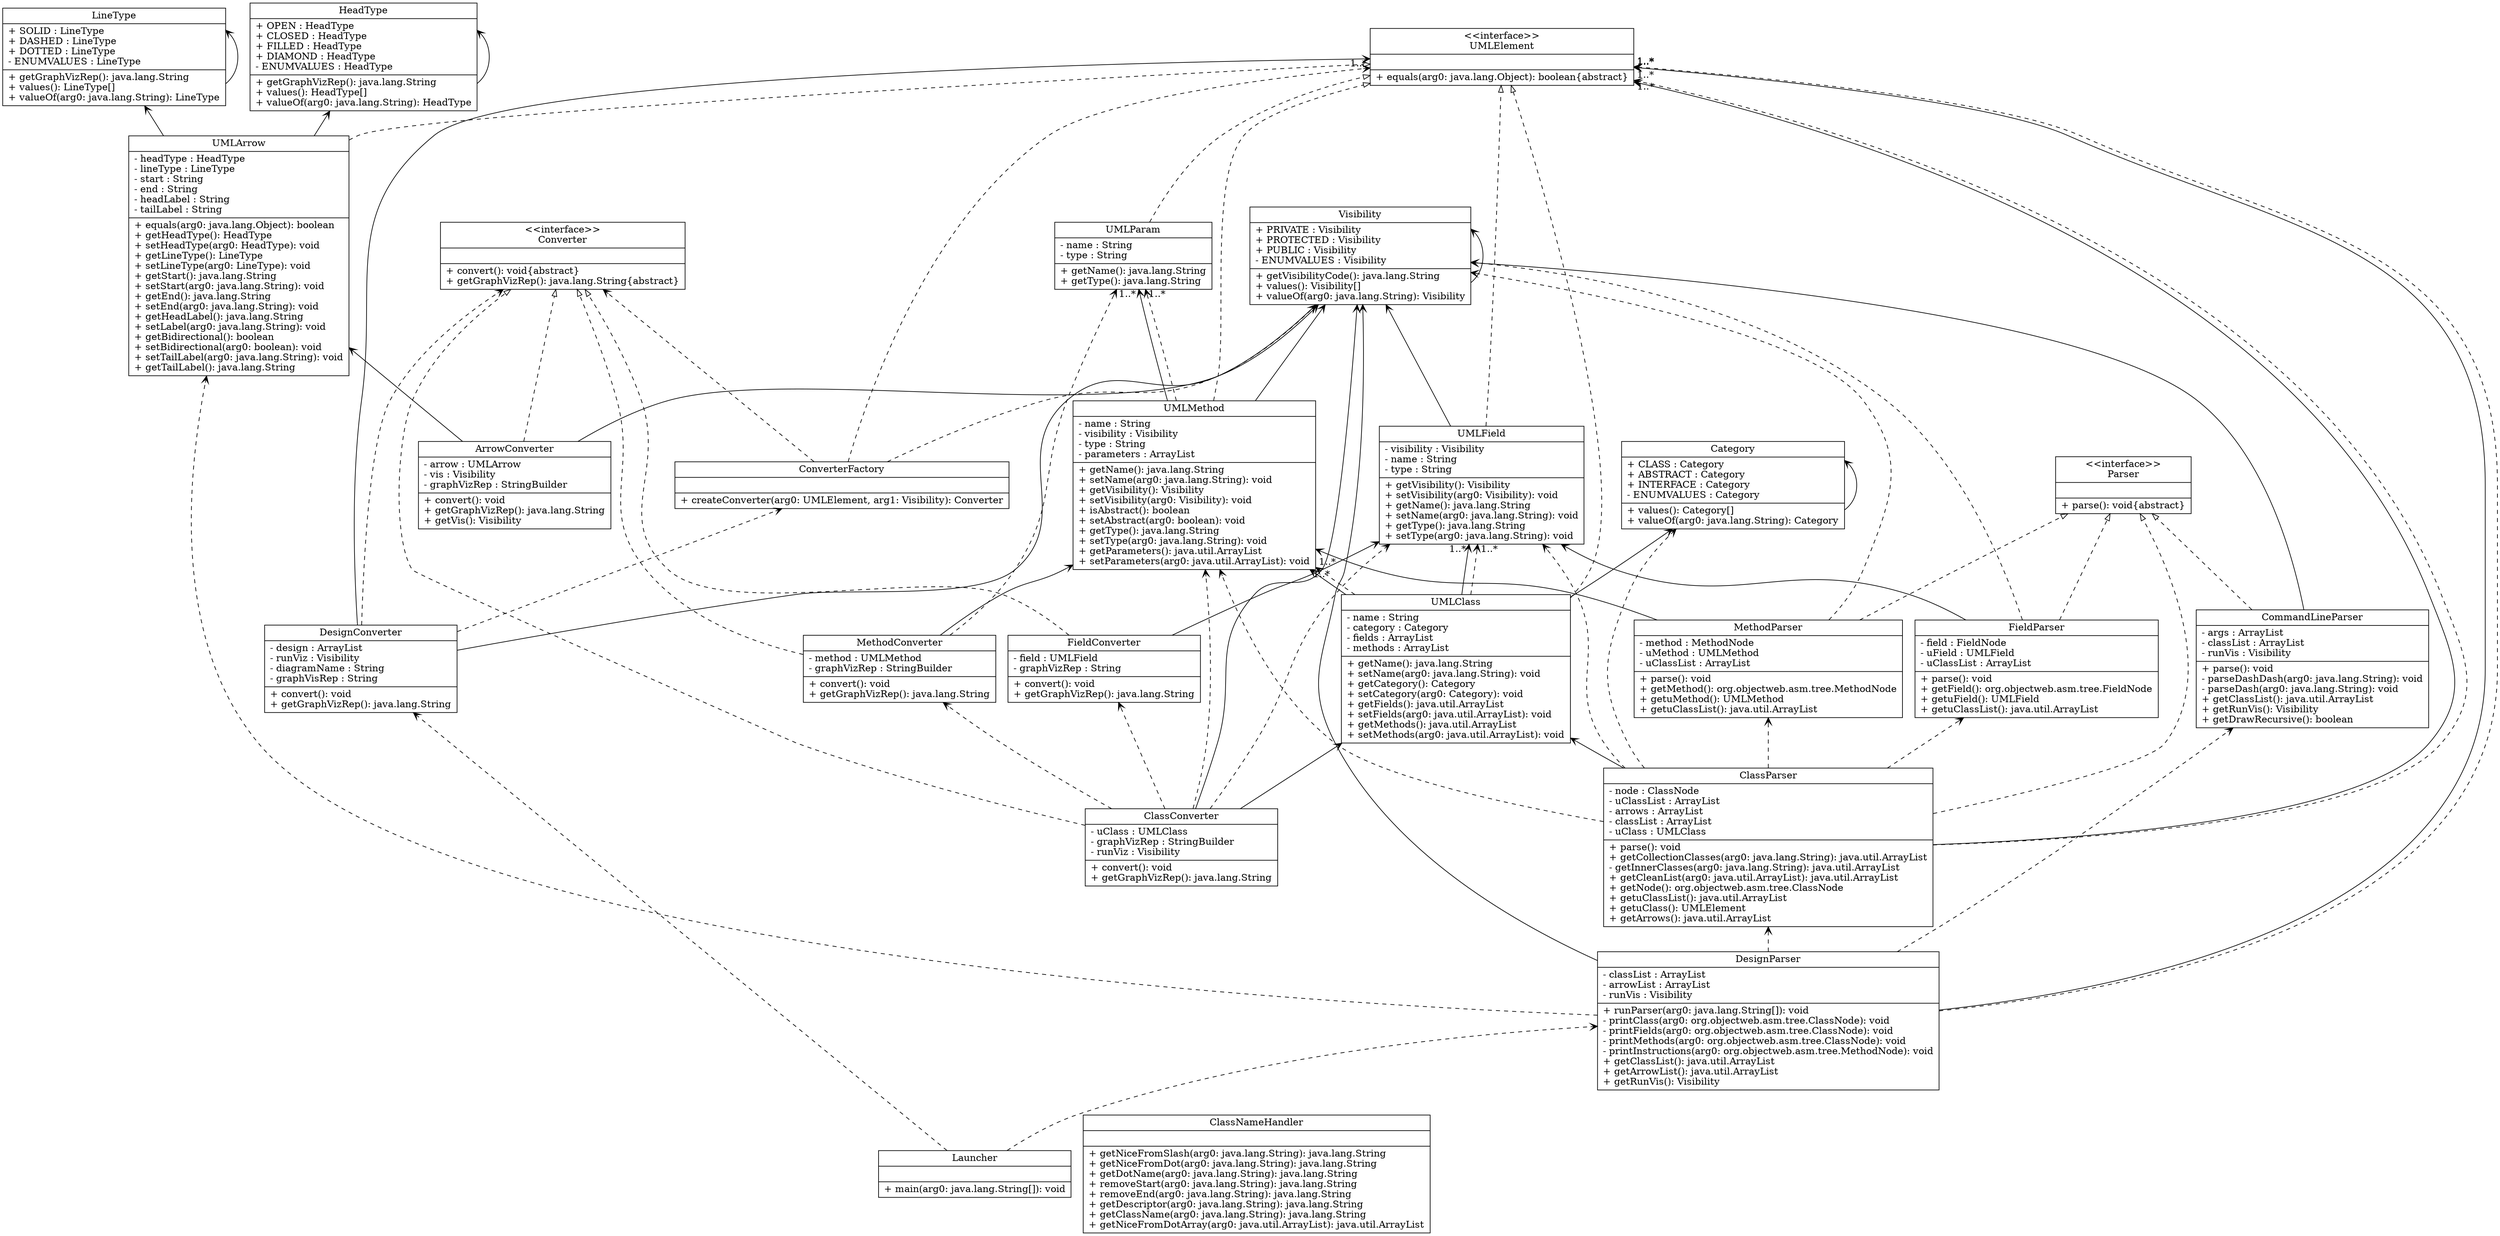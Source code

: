 digraph ILoveThisProject{
rankdir=BT;
ArrowConverter [
 shape="record",
 label="{ArrowConverter | - arrow : UMLArrow\l- vis : Visibility\l- graphVizRep : StringBuilder\l|+ convert(): void\l
+ getGraphVizRep(): java.lang.String\l
+ getVis(): Visibility\l
}" 
];
Category [
 shape="record",
 label="{Category | + CLASS : Category\l+ ABSTRACT : Category\l+ INTERFACE : Category\l- ENUMVALUES : Category\l|+ values(): Category[]\l
+ valueOf(arg0: java.lang.String): Category\l
}" 
];
ClassConverter [
 shape="record",
 label="{ClassConverter | - uClass : UMLClass\l- graphVizRep : StringBuilder\l- runViz : Visibility\l|+ convert(): void\l
+ getGraphVizRep(): java.lang.String\l
}" 
];
ClassParser [
 shape="record",
 label="{ClassParser | - node : ClassNode\l- uClassList : ArrayList\l- arrows : ArrayList\l- classList : ArrayList\l- uClass : UMLClass\l|+ parse(): void\l
+ getCollectionClasses(arg0: java.lang.String): java.util.ArrayList\l
- getInnerClasses(arg0: java.lang.String): java.util.ArrayList\l
+ getCleanList(arg0: java.util.ArrayList): java.util.ArrayList\l
+ getNode(): org.objectweb.asm.tree.ClassNode\l
+ getuClassList(): java.util.ArrayList\l
+ getuClass(): UMLElement\l
+ getArrows(): java.util.ArrayList\l
}" 
];
CommandLineParser [
 shape="record",
 label="{CommandLineParser | - args : ArrayList\l- classList : ArrayList\l- runVis : Visibility\l|+ parse(): void\l
- parseDashDash(arg0: java.lang.String): void\l
- parseDash(arg0: java.lang.String): void\l
+ getClassList(): java.util.ArrayList\l
+ getRunVis(): Visibility\l
+ getDrawRecursive(): boolean\l
}" 
];
Converter [
 shape="record",
 label="{\<\<interface\>\>\n
Converter | |+ convert(): void\{abstract\}\l
+ getGraphVizRep(): java.lang.String\{abstract\}\l
}" 
];
ConverterFactory [
 shape="record",
 label="{ConverterFactory | |+ createConverter(arg0: UMLElement, arg1: Visibility): Converter\l
}" 
];
DesignConverter [
 shape="record",
 label="{DesignConverter | - design : ArrayList\l- runViz : Visibility\l- diagramName : String\l- graphVisRep : String\l|+ convert(): void\l
+ getGraphVizRep(): java.lang.String\l
}" 
];
DesignParser [
 shape="record",
 label="{DesignParser | - classList : ArrayList\l- arrowList : ArrayList\l- runVis : Visibility\l|+ runParser(arg0: java.lang.String[]): void\l
- printClass(arg0: org.objectweb.asm.tree.ClassNode): void\l
- printFields(arg0: org.objectweb.asm.tree.ClassNode): void\l
- printMethods(arg0: org.objectweb.asm.tree.ClassNode): void\l
- printInstructions(arg0: org.objectweb.asm.tree.MethodNode): void\l
+ getClassList(): java.util.ArrayList\l
+ getArrowList(): java.util.ArrayList\l
+ getRunVis(): Visibility\l
}" 
];
FieldParser [
 shape="record",
 label="{FieldParser | - field : FieldNode\l- uField : UMLField\l- uClassList : ArrayList\l|+ parse(): void\l
+ getField(): org.objectweb.asm.tree.FieldNode\l
+ getuField(): UMLField\l
+ getuClassList(): java.util.ArrayList\l
}" 
];
HeadType [
 shape="record",
 label="{HeadType | + OPEN : HeadType\l+ CLOSED : HeadType\l+ FILLED : HeadType\l+ DIAMOND : HeadType\l- ENUMVALUES : HeadType\l|+ getGraphVizRep(): java.lang.String\l
+ values(): HeadType[]\l
+ valueOf(arg0: java.lang.String): HeadType\l
}" 
];
Launcher [
 shape="record",
 label="{Launcher | |+ main(arg0: java.lang.String[]): void\l
}" 
];
LineType [
 shape="record",
 label="{LineType | + SOLID : LineType\l+ DASHED : LineType\l+ DOTTED : LineType\l- ENUMVALUES : LineType\l|+ getGraphVizRep(): java.lang.String\l
+ values(): LineType[]\l
+ valueOf(arg0: java.lang.String): LineType\l
}" 
];
MethodParser [
 shape="record",
 label="{MethodParser | - method : MethodNode\l- uMethod : UMLMethod\l- uClassList : ArrayList\l|+ parse(): void\l
+ getMethod(): org.objectweb.asm.tree.MethodNode\l
+ getuMethod(): UMLMethod\l
+ getuClassList(): java.util.ArrayList\l
}" 
];
UMLArrow [
 shape="record",
 label="{UMLArrow | - headType : HeadType\l- lineType : LineType\l- start : String\l- end : String\l- headLabel : String\l- tailLabel : String\l|+ equals(arg0: java.lang.Object): boolean\l
+ getHeadType(): HeadType\l
+ setHeadType(arg0: HeadType): void\l
+ getLineType(): LineType\l
+ setLineType(arg0: LineType): void\l
+ getStart(): java.lang.String\l
+ setStart(arg0: java.lang.String): void\l
+ getEnd(): java.lang.String\l
+ setEnd(arg0: java.lang.String): void\l
+ getHeadLabel(): java.lang.String\l
+ setLabel(arg0: java.lang.String): void\l
+ getBidirectional(): boolean\l
+ setBidirectional(arg0: boolean): void\l
+ setTailLabel(arg0: java.lang.String): void\l
+ getTailLabel(): java.lang.String\l
}" 
];
UMLClass [
 shape="record",
 label="{UMLClass | - name : String\l- category : Category\l- fields : ArrayList\l- methods : ArrayList\l|+ getName(): java.lang.String\l
+ setName(arg0: java.lang.String): void\l
+ getCategory(): Category\l
+ setCategory(arg0: Category): void\l
+ getFields(): java.util.ArrayList\l
+ setFields(arg0: java.util.ArrayList): void\l
+ getMethods(): java.util.ArrayList\l
+ setMethods(arg0: java.util.ArrayList): void\l
}" 
];
UMLElement [
 shape="record",
 label="{\<\<interface\>\>\n
UMLElement | |+ equals(arg0: java.lang.Object): boolean\{abstract\}\l
}" 
];
UMLField [
 shape="record",
 label="{UMLField | - visibility : Visibility\l- name : String\l- type : String\l|+ getVisibility(): Visibility\l
+ setVisibility(arg0: Visibility): void\l
+ getName(): java.lang.String\l
+ setName(arg0: java.lang.String): void\l
+ getType(): java.lang.String\l
+ setType(arg0: java.lang.String): void\l
}" 
];
UMLMethod [
 shape="record",
 label="{UMLMethod | - name : String\l- visibility : Visibility\l- type : String\l- parameters : ArrayList\l|+ getName(): java.lang.String\l
+ setName(arg0: java.lang.String): void\l
+ getVisibility(): Visibility\l
+ setVisibility(arg0: Visibility): void\l
+ isAbstract(): boolean\l
+ setAbstract(arg0: boolean): void\l
+ getType(): java.lang.String\l
+ setType(arg0: java.lang.String): void\l
+ getParameters(): java.util.ArrayList\l
+ setParameters(arg0: java.util.ArrayList): void\l
}" 
];
UMLParam [
 shape="record",
 label="{UMLParam | - name : String\l- type : String\l|+ getName(): java.lang.String\l
+ getType(): java.lang.String\l
}" 
];
Visibility [
 shape="record",
 label="{Visibility | + PRIVATE : Visibility\l+ PROTECTED : Visibility\l+ PUBLIC : Visibility\l- ENUMVALUES : Visibility\l|+ getVisibilityCode(): java.lang.String\l
+ values(): Visibility[]\l
+ valueOf(arg0: java.lang.String): Visibility\l
}" 
];
FieldConverter [
 shape="record",
 label="{FieldConverter | - field : UMLField\l- graphVizRep : String\l|+ convert(): void\l
+ getGraphVizRep(): java.lang.String\l
}" 
];
MethodConverter [
 shape="record",
 label="{MethodConverter | - method : UMLMethod\l- graphVizRep : StringBuilder\l|+ convert(): void\l
+ getGraphVizRep(): java.lang.String\l
}" 
];
Parser [
 shape="record",
 label="{\<\<interface\>\>\n
Parser | |+ parse(): void\{abstract\}\l
}" 
];
ClassNameHandler [
 shape="record",
 label="{ClassNameHandler | |+ getNiceFromSlash(arg0: java.lang.String): java.lang.String\l
+ getNiceFromDot(arg0: java.lang.String): java.lang.String\l
+ getDotName(arg0: java.lang.String): java.lang.String\l
+ removeStart(arg0: java.lang.String): java.lang.String\l
+ removeEnd(arg0: java.lang.String): java.lang.String\l
+ getDescriptor(arg0: java.lang.String): java.lang.String\l
+ getClassName(arg0: java.lang.String): java.lang.String\l
+ getNiceFromDotArray(arg0: java.util.ArrayList): java.util.ArrayList\l
}" 
];
ArrowConverter -> UMLArrow [arrowhead="vee", style="solid", taillabel = ""];

ArrowConverter -> Visibility [arrowhead="vee", style="solid", taillabel = ""];

ArrowConverter -> Converter [arrowhead="onormal", style="dashed", taillabel = ""];

Category -> Category [arrowhead="vee", style="solid", taillabel = ""];

ClassConverter -> UMLClass [arrowhead="vee", style="solid", taillabel = ""];

ClassConverter -> Visibility [arrowhead="vee", style="solid", taillabel = ""];

ClassConverter -> FieldConverter [arrowhead="vee", style="dashed", taillabel = ""];

ClassConverter -> UMLField [arrowhead="vee", style="dashed", taillabel = ""];

ClassConverter -> MethodConverter [arrowhead="vee", style="dashed", taillabel = ""];

ClassConverter -> UMLMethod [arrowhead="vee", style="dashed", taillabel = ""];

ClassConverter -> Converter [arrowhead="onormal", style="dashed", taillabel = ""];

ClassParser -> UMLElement [arrowhead="vee", style="solid", headlabel = " 1..* ", taillabel = ""];

ClassParser -> UMLClass [arrowhead="vee", style="solid", taillabel = ""];

ClassParser -> Category [arrowhead="vee", style="dashed", taillabel = ""];

ClassParser -> FieldParser [arrowhead="vee", style="dashed", taillabel = ""];

ClassParser -> UMLField [arrowhead="vee", style="dashed", taillabel = ""];

ClassParser -> MethodParser [arrowhead="vee", style="dashed", taillabel = ""];

ClassParser -> UMLMethod [arrowhead="vee", style="dashed", taillabel = ""];

ClassParser -> UMLElement [arrowhead="vee", style="dashed", headlabel = " 1..* ", taillabel = ""];

ClassParser -> Parser [arrowhead="onormal", style="dashed", taillabel = ""];

CommandLineParser -> Visibility [arrowhead="vee", style="solid", taillabel = ""];

CommandLineParser -> Parser [arrowhead="onormal", style="dashed", taillabel = ""];

ConverterFactory -> Converter [arrowhead="vee", style="dashed", taillabel = ""];

ConverterFactory -> UMLElement [arrowhead="vee", style="dashed", taillabel = ""];

ConverterFactory -> Visibility [arrowhead="vee", style="dashed", taillabel = ""];

DesignConverter -> UMLElement [arrowhead="vee", style="solid", headlabel = " 1..* ", taillabel = ""];

DesignConverter -> Visibility [arrowhead="vee", style="solid", taillabel = ""];

DesignConverter -> ConverterFactory [arrowhead="vee", style="dashed", taillabel = ""];

DesignConverter -> Converter [arrowhead="vee", style="dashed", taillabel = ""];

DesignParser -> UMLElement [arrowhead="vee", style="solid", headlabel = " 1..* ", taillabel = ""];

DesignParser -> Visibility [arrowhead="vee", style="solid", taillabel = ""];

DesignParser -> CommandLineParser [arrowhead="vee", style="dashed", taillabel = ""];

DesignParser -> ClassParser [arrowhead="vee", style="dashed", taillabel = ""];

DesignParser -> UMLArrow [arrowhead="vee", style="dashed", taillabel = ""];

DesignParser -> UMLElement [arrowhead="vee", style="dashed", headlabel = " 1..* ", taillabel = ""];

FieldParser -> UMLField [arrowhead="vee", style="solid", taillabel = ""];

FieldParser -> Visibility [arrowhead="vee", style="dashed", taillabel = ""];

FieldParser -> Parser [arrowhead="onormal", style="dashed", taillabel = ""];

HeadType -> HeadType [arrowhead="vee", style="solid", taillabel = ""];

Launcher -> DesignParser [arrowhead="vee", style="dashed", taillabel = ""];

Launcher -> DesignConverter [arrowhead="vee", style="dashed", taillabel = ""];

LineType -> LineType [arrowhead="vee", style="solid", taillabel = ""];

MethodParser -> UMLMethod [arrowhead="vee", style="solid", taillabel = ""];

MethodParser -> Visibility [arrowhead="vee", style="dashed", taillabel = ""];

MethodParser -> Parser [arrowhead="onormal", style="dashed", taillabel = ""];

UMLArrow -> HeadType [arrowhead="vee", style="solid", taillabel = ""];

UMLArrow -> LineType [arrowhead="vee", style="solid", taillabel = ""];

UMLArrow -> UMLElement [arrowhead="onormal", style="dashed", taillabel = ""];

UMLClass -> Category [arrowhead="vee", style="solid", taillabel = ""];

UMLClass -> UMLField [arrowhead="vee", style="solid", headlabel = " 1..* ", taillabel = ""];

UMLClass -> UMLMethod [arrowhead="vee", style="solid", headlabel = " 1..* ", taillabel = ""];

UMLClass -> UMLField [arrowhead="vee", style="dashed", headlabel = " 1..* ", taillabel = ""];

UMLClass -> UMLMethod [arrowhead="vee", style="dashed", headlabel = " 1..* ", taillabel = ""];

UMLClass -> UMLElement [arrowhead="onormal", style="dashed", taillabel = ""];

UMLField -> Visibility [arrowhead="vee", style="solid", taillabel = ""];

UMLField -> UMLElement [arrowhead="onormal", style="dashed", taillabel = ""];

UMLMethod -> Visibility [arrowhead="vee", style="solid", taillabel = ""];

UMLMethod -> UMLParam [arrowhead="vee", style="solid", headlabel = " 1..* ", taillabel = ""];

UMLMethod -> UMLParam [arrowhead="vee", style="dashed", headlabel = " 1..* ", taillabel = ""];

UMLMethod -> UMLElement [arrowhead="onormal", style="dashed", taillabel = ""];

UMLParam -> UMLElement [arrowhead="onormal", style="dashed", taillabel = ""];

Visibility -> Visibility [arrowhead="vee", style="solid", taillabel = ""];

FieldConverter -> UMLField [arrowhead="vee", style="solid", taillabel = ""];

FieldConverter -> Converter [arrowhead="onormal", style="dashed", taillabel = ""];

MethodConverter -> UMLMethod [arrowhead="vee", style="solid", taillabel = ""];

MethodConverter -> UMLParam [arrowhead="vee", style="dashed", taillabel = ""];

MethodConverter -> Converter [arrowhead="onormal", style="dashed", taillabel = ""];

}